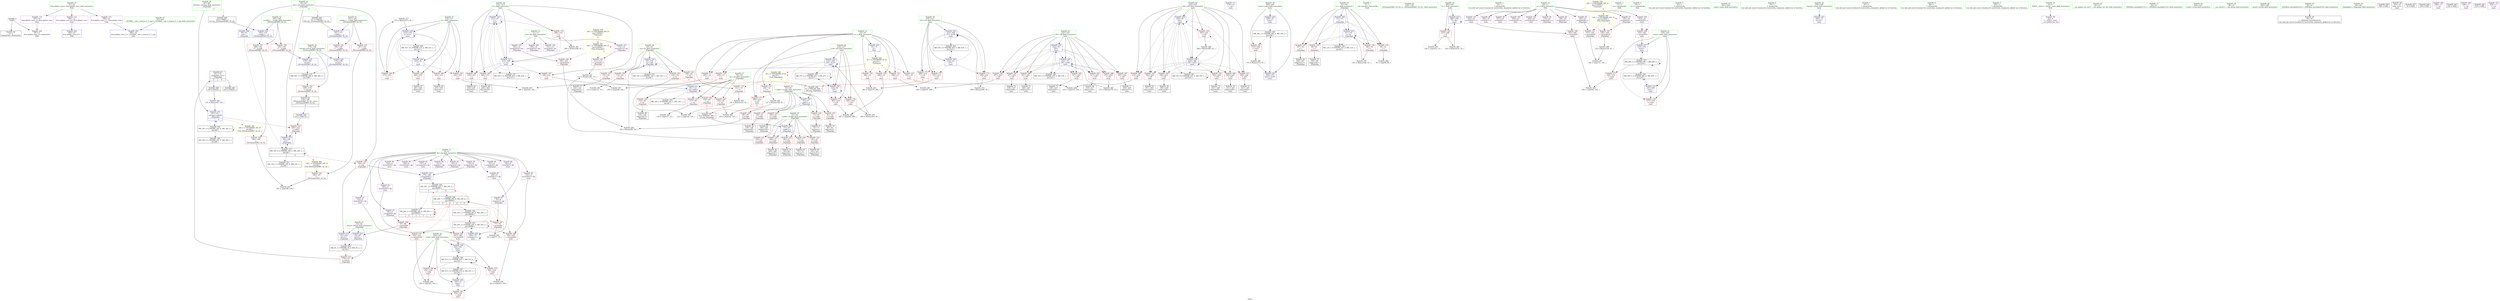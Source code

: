 digraph "SVFG" {
	label="SVFG";

	Node0x55bb066bc7a0 [shape=record,color=grey,label="{NodeID: 0\nNullPtr}"];
	Node0x55bb066bc7a0 -> Node0x55bb066e8af0[style=solid];
	Node0x55bb066bc7a0 -> Node0x55bb066ebbb0[style=solid];
	Node0x55bb067323c0 [shape=record,color=black,label="{NodeID: 443\n291 = PHI(50, )\n}"];
	Node0x55bb067153c0 [shape=record,color=yellow,style=double,label="{NodeID: 360\n10V_1 = ENCHI(MR_10V_0)\npts\{60 \}\nFun[_ZSt3maxIiERKT_S2_S2_]}"];
	Node0x55bb067153c0 -> Node0x55bb066ef540[style=dashed];
	Node0x55bb066f7840 [shape=record,color=grey,label="{NodeID: 277\n274 = Binary(273, 91, )\n}"];
	Node0x55bb066f7840 -> Node0x55bb066ecf30[style=solid];
	Node0x55bb066eb390 [shape=record,color=red,label="{NodeID: 194\n358\<--224\n\<--j34\nmain\n}"];
	Node0x55bb066eb390 -> Node0x55bb066ea350[style=solid];
	Node0x55bb066e8700 [shape=record,color=purple,label="{NodeID: 111\n379\<--19\n\<--.str.1\nmain\n}"];
	Node0x55bb066e6ad0 [shape=record,color=green,label="{NodeID: 28\n67\<--68\nref.tmp\<--ref.tmp_field_insensitive\n_Z5gaodpii\n|{|<s1>4}}"];
	Node0x55bb066e6ad0 -> Node0x55bb066ec230[style=solid];
	Node0x55bb066e6ad0:s1 -> Node0x55bb067326d0[style=solid,color=red];
	Node0x55bb066fa240 [shape=record,color=grey,label="{NodeID: 305\n244 = cmp(242, 243, )\n}"];
	Node0x55bb066eca50 [shape=record,color=blue,label="{NodeID: 222\n208\<--91\nicase\<--\nmain\n}"];
	Node0x55bb066eca50 -> Node0x55bb0670d6c0[style=dashed];
	Node0x55bb066ee500 [shape=record,color=red,label="{NodeID: 139\n114\<--63\n\<--nx\n_Z5gaodpii\n}"];
	Node0x55bb066ee500 -> Node0x55bb066f8ec0[style=solid];
	Node0x55bb066e9170 [shape=record,color=black,label="{NodeID: 56\n108\<--107\nidxprom11\<--\n_Z5gaodpii\n}"];
	Node0x55bb066efbc0 [shape=record,color=red,label="{NodeID: 167\n248\<--212\n\<--j\nmain\n}"];
	Node0x55bb066efbc0 -> Node0x55bb066fa540[style=solid];
	Node0x55bb066ea830 [shape=record,color=purple,label="{NodeID: 84\n167\<--8\narrayidx40\<--dp\n_Z5gaodpii\n}"];
	Node0x55bb066d7c40 [shape=record,color=green,label="{NodeID: 1\n7\<--1\n__dso_handle\<--dummyObj\nGlob }"];
	Node0x55bb06732500 [shape=record,color=black,label="{NodeID: 444\n177 = PHI(59, )\n0th arg _ZSt3maxIiERKT_S2_S2_ }"];
	Node0x55bb06732500 -> Node0x55bb066ec640[style=solid];
	Node0x55bb06715ee0 [shape=record,color=yellow,style=double,label="{NodeID: 361\n18V_1 = ENCHI(MR_18V_0)\npts\{68 \}\nFun[_ZSt3maxIiERKT_S2_S2_]}"];
	Node0x55bb06715ee0 -> Node0x55bb066ef610[style=dashed];
	Node0x55bb066f79c0 [shape=record,color=grey,label="{NodeID: 278\n294 = Binary(293, 91, )\n}"];
	Node0x55bb066f79c0 -> Node0x55bb066f5030[style=solid];
	Node0x55bb066eb460 [shape=record,color=red,label="{NodeID: 195\n365\<--224\n\<--j34\nmain\n}"];
	Node0x55bb066eb460 -> Node0x55bb066f88c0[style=solid];
	Node0x55bb066e87d0 [shape=record,color=purple,label="{NodeID: 112\n395\<--21\nllvm.global_ctors_0\<--llvm.global_ctors\nGlob }"];
	Node0x55bb066e87d0 -> Node0x55bb066eba10[style=solid];
	Node0x55bb066e6b60 [shape=record,color=green,label="{NodeID: 29\n154\<--155\n_ZSt3maxIiERKT_S2_S2_\<--_ZSt3maxIiERKT_S2_S2__field_insensitive\n}"];
	Node0x55bb066fa3c0 [shape=record,color=grey,label="{NodeID: 306\n325 = cmp(323, 324, )\n}"];
	Node0x55bb066ecb20 [shape=record,color=blue,label="{NodeID: 223\n206\<--234\nT\<--dec\nmain\n}"];
	Node0x55bb066ecb20 -> Node0x55bb066ef6e0[style=dashed];
	Node0x55bb066ecb20 -> Node0x55bb066ecb20[style=dashed];
	Node0x55bb066ee5d0 [shape=record,color=red,label="{NodeID: 140\n120\<--63\n\<--nx\n_Z5gaodpii\n}"];
	Node0x55bb066ee5d0 -> Node0x55bb066f9c40[style=solid];
	Node0x55bb066e9240 [shape=record,color=black,label="{NodeID: 57\n132\<--131\nidxprom25\<--\n_Z5gaodpii\n}"];
	Node0x55bb066efc90 [shape=record,color=red,label="{NodeID: 168\n255\<--212\n\<--j\nmain\n}"];
	Node0x55bb066efc90 -> Node0x55bb066e9990[style=solid];
	Node0x55bb066ea900 [shape=record,color=purple,label="{NodeID: 85\n170\<--8\narrayidx42\<--dp\n_Z5gaodpii\n}"];
	Node0x55bb066ea900 -> Node0x55bb066ec4a0[style=solid];
	Node0x55bb066c0f00 [shape=record,color=green,label="{NodeID: 2\n15\<--1\n\<--dummyObj\nCan only get source location for instruction, argument, global var or function.}"];
	Node0x55bb067326d0 [shape=record,color=black,label="{NodeID: 445\n178 = PHI(67, )\n1st arg _ZSt3maxIiERKT_S2_S2_ }"];
	Node0x55bb067326d0 -> Node0x55bb066ec710[style=solid];
	Node0x55bb066f7b40 [shape=record,color=grey,label="{NodeID: 279\n299 = Binary(298, 91, )\n}"];
	Node0x55bb066f7b40 -> Node0x55bb066f50c0[style=solid];
	Node0x55bb066eb530 [shape=record,color=red,label="{NodeID: 196\n323\<--322\n\<--arrayidx41\nmain\n}"];
	Node0x55bb066eb530 -> Node0x55bb066fa3c0[style=solid];
	Node0x55bb066e88a0 [shape=record,color=purple,label="{NodeID: 113\n396\<--21\nllvm.global_ctors_1\<--llvm.global_ctors\nGlob }"];
	Node0x55bb066e88a0 -> Node0x55bb066ebae0[style=solid];
	Node0x55bb066e6c30 [shape=record,color=green,label="{NodeID: 30\n179\<--180\nretval\<--retval_field_insensitive\n_ZSt3maxIiERKT_S2_S2_\n}"];
	Node0x55bb066e6c30 -> Node0x55bb066ef130[style=solid];
	Node0x55bb066e6c30 -> Node0x55bb066ec7e0[style=solid];
	Node0x55bb066e6c30 -> Node0x55bb066ec8b0[style=solid];
	Node0x55bb066f1580 [shape=record,color=yellow,style=double,label="{NodeID: 390\n22V_1 = ENCHI(MR_22V_0)\npts\{110000 \}\nFun[_Z5gaodpii]|{|<s2>3}}"];
	Node0x55bb066f1580 -> Node0x55bb066eeec0[style=dashed];
	Node0x55bb066f1580 -> Node0x55bb066eef90[style=dashed];
	Node0x55bb066f1580:s2 -> Node0x55bb066f1580[style=dashed,color=red];
	Node0x55bb066fa540 [shape=record,color=grey,label="{NodeID: 307\n250 = cmp(248, 249, )\n}"];
	Node0x55bb066ecbf0 [shape=record,color=blue,label="{NodeID: 224\n210\<--91\ni\<--\nmain\n}"];
	Node0x55bb066ecbf0 -> Node0x55bb066ef880[style=dashed];
	Node0x55bb066ecbf0 -> Node0x55bb066ef950[style=dashed];
	Node0x55bb066ecbf0 -> Node0x55bb066efa20[style=dashed];
	Node0x55bb066ecbf0 -> Node0x55bb066efaf0[style=dashed];
	Node0x55bb066ecbf0 -> Node0x55bb066ecf30[style=dashed];
	Node0x55bb066ecbf0 -> Node0x55bb0670dbc0[style=dashed];
	Node0x55bb066ee6a0 [shape=record,color=red,label="{NodeID: 141\n131\<--63\n\<--nx\n_Z5gaodpii\n}"];
	Node0x55bb066ee6a0 -> Node0x55bb066e9240[style=solid];
	Node0x55bb066e9310 [shape=record,color=black,label="{NodeID: 58\n135\<--134\nidxprom27\<--\n_Z5gaodpii\n}"];
	Node0x55bb0670d6c0 [shape=record,color=black,label="{NodeID: 335\nMR_39V_3 = PHI(MR_39V_4, MR_39V_2, )\npts\{209 \}\n}"];
	Node0x55bb0670d6c0 -> Node0x55bb066ef7b0[style=dashed];
	Node0x55bb0670d6c0 -> Node0x55bb066f5810[style=dashed];
	Node0x55bb066efd60 [shape=record,color=red,label="{NodeID: 169\n263\<--212\n\<--j\nmain\n}"];
	Node0x55bb066efd60 -> Node0x55bb066e9b30[style=solid];
	Node0x55bb066ea9d0 [shape=record,color=purple,label="{NodeID: 86\n262\<--8\narrayidx9\<--dp\nmain\n}"];
	Node0x55bb066c0200 [shape=record,color=green,label="{NodeID: 3\n17\<--1\n.str\<--dummyObj\nGlob }"];
	Node0x55bb06732810 [shape=record,color=black,label="{NodeID: 446\n51 = PHI(148, 289, )\n0th arg _Z5gaodpii }"];
	Node0x55bb06732810 -> Node0x55bb066ebc80[style=solid];
	Node0x55bb066f7cc0 [shape=record,color=grey,label="{NodeID: 280\n145 = Binary(144, 91, )\n}"];
	Node0x55bb066f7cc0 -> Node0x55bb066f9640[style=solid];
	Node0x55bb066eb600 [shape=record,color=red,label="{NodeID: 197\n333\<--332\n\<--arrayidx46\nmain\n}"];
	Node0x55bb066eb600 -> Node0x55bb066fa6c0[style=solid];
	Node0x55bb066e8970 [shape=record,color=purple,label="{NodeID: 114\n397\<--21\nllvm.global_ctors_2\<--llvm.global_ctors\nGlob }"];
	Node0x55bb066e8970 -> Node0x55bb066ebbb0[style=solid];
	Node0x55bb066e6d00 [shape=record,color=green,label="{NodeID: 31\n181\<--182\n__a.addr\<--__a.addr_field_insensitive\n_ZSt3maxIiERKT_S2_S2_\n}"];
	Node0x55bb066e6d00 -> Node0x55bb066ef200[style=solid];
	Node0x55bb066e6d00 -> Node0x55bb066ef2d0[style=solid];
	Node0x55bb066e6d00 -> Node0x55bb066ec640[style=solid];
	Node0x55bb066f1660 [shape=record,color=yellow,style=double,label="{NodeID: 391\n24V_1 = ENCHI(MR_24V_0)\npts\{130000 \}\nFun[_Z5gaodpii]|{|<s2>3}}"];
	Node0x55bb066f1660 -> Node0x55bb066eed20[style=dashed];
	Node0x55bb066f1660 -> Node0x55bb066eedf0[style=dashed];
	Node0x55bb066f1660:s2 -> Node0x55bb066f1660[style=dashed,color=red];
	Node0x55bb066fa6c0 [shape=record,color=grey,label="{NodeID: 308\n335 = cmp(333, 334, )\n}"];
	Node0x55bb066eccc0 [shape=record,color=blue,label="{NodeID: 225\n212\<--91\nj\<--\nmain\n}"];
	Node0x55bb066eccc0 -> Node0x55bb066efbc0[style=dashed];
	Node0x55bb066eccc0 -> Node0x55bb066efc90[style=dashed];
	Node0x55bb066eccc0 -> Node0x55bb066efd60[style=dashed];
	Node0x55bb066eccc0 -> Node0x55bb066efe30[style=dashed];
	Node0x55bb066eccc0 -> Node0x55bb066eccc0[style=dashed];
	Node0x55bb066eccc0 -> Node0x55bb066ece60[style=dashed];
	Node0x55bb066eccc0 -> Node0x55bb0670e0c0[style=dashed];
	Node0x55bb066ee770 [shape=record,color=red,label="{NodeID: 142\n148\<--63\n\<--nx\n_Z5gaodpii\n|{<s0>3}}"];
	Node0x55bb066ee770:s0 -> Node0x55bb06732810[style=solid,color=red];
	Node0x55bb066e93e0 [shape=record,color=black,label="{NodeID: 59\n139\<--138\nidxprom29\<--\n_Z5gaodpii\n}"];
	Node0x55bb0670dbc0 [shape=record,color=black,label="{NodeID: 336\nMR_41V_2 = PHI(MR_41V_4, MR_41V_1, )\npts\{211 \}\n}"];
	Node0x55bb0670dbc0 -> Node0x55bb066ecbf0[style=dashed];
	Node0x55bb066efe30 [shape=record,color=red,label="{NodeID: 170\n268\<--212\n\<--j\nmain\n}"];
	Node0x55bb066efe30 -> Node0x55bb066f8d40[style=solid];
	Node0x55bb066eaaa0 [shape=record,color=purple,label="{NodeID: 87\n265\<--8\narrayidx11\<--dp\nmain\n}"];
	Node0x55bb066eaaa0 -> Node0x55bb066ecd90[style=solid];
	Node0x55bb066c03e0 [shape=record,color=green,label="{NodeID: 4\n19\<--1\n.str.1\<--dummyObj\nGlob }"];
	Node0x55bb06732a20 [shape=record,color=black,label="{NodeID: 447\n52 = PHI(149, 290, )\n1st arg _Z5gaodpii }"];
	Node0x55bb06732a20 -> Node0x55bb066ebd50[style=solid];
	Node0x55bb066f7e40 [shape=record,color=grey,label="{NodeID: 281\n112 = Binary(106, 111, )\n}"];
	Node0x55bb066f7e40 -> Node0x55bb066ec160[style=solid];
	Node0x55bb066eb6d0 [shape=record,color=red,label="{NodeID: 198\n343\<--342\n\<--arrayidx51\nmain\n}"];
	Node0x55bb066eb6d0 -> Node0x55bb066fa840[style=solid];
	Node0x55bb066e8a40 [shape=record,color=red,label="{NodeID: 115\n121\<--14\n\<--n\n_Z5gaodpii\n}"];
	Node0x55bb066e8a40 -> Node0x55bb066f8440[style=solid];
	Node0x55bb066e6dd0 [shape=record,color=green,label="{NodeID: 32\n183\<--184\n__b.addr\<--__b.addr_field_insensitive\n_ZSt3maxIiERKT_S2_S2_\n}"];
	Node0x55bb066e6dd0 -> Node0x55bb066ef3a0[style=solid];
	Node0x55bb066e6dd0 -> Node0x55bb066ef470[style=solid];
	Node0x55bb066e6dd0 -> Node0x55bb066ec710[style=solid];
	Node0x55bb066fa840 [shape=record,color=grey,label="{NodeID: 309\n345 = cmp(343, 344, )\n}"];
	Node0x55bb066ecd90 [shape=record,color=blue,label="{NodeID: 226\n265\<--79\narrayidx11\<--\nmain\n}"];
	Node0x55bb066ecd90 -> Node0x55bb066ecd90[style=dashed];
	Node0x55bb066ecd90 -> Node0x55bb0670a4c0[style=dashed];
	Node0x55bb066ee840 [shape=record,color=red,label="{NodeID: 143\n117\<--65\n\<--ny\n_Z5gaodpii\n}"];
	Node0x55bb066ee840 -> Node0x55bb066f9040[style=solid];
	Node0x55bb066e94b0 [shape=record,color=black,label="{NodeID: 60\n142\<--141\nidxprom31\<--\n_Z5gaodpii\n}"];
	Node0x55bb0670e0c0 [shape=record,color=black,label="{NodeID: 337\nMR_43V_2 = PHI(MR_43V_3, MR_43V_1, )\npts\{213 \}\n}"];
	Node0x55bb0670e0c0 -> Node0x55bb066eccc0[style=dashed];
	Node0x55bb0670e0c0 -> Node0x55bb0670e0c0[style=dashed];
	Node0x55bb066eff00 [shape=record,color=red,label="{NodeID: 171\n279\<--214\n\<--i15\nmain\n}"];
	Node0x55bb066eff00 -> Node0x55bb066f91c0[style=solid];
	Node0x55bb066eab70 [shape=record,color=purple,label="{NodeID: 88\n319\<--8\narrayidx39\<--dp\nmain\n}"];
	Node0x55bb066d75f0 [shape=record,color=green,label="{NodeID: 5\n22\<--1\n\<--dummyObj\nCan only get source location for instruction, argument, global var or function.}"];
	Node0x55bb06716260 [shape=record,color=yellow,style=double,label="{NodeID: 365\n2V_1 = ENCHI(MR_2V_0)\npts\{16 \}\nFun[main]|{|<s6>8}}"];
	Node0x55bb06716260 -> Node0x55bb066ed320[style=dashed];
	Node0x55bb06716260 -> Node0x55bb066ed3f0[style=dashed];
	Node0x55bb06716260 -> Node0x55bb066ed4c0[style=dashed];
	Node0x55bb06716260 -> Node0x55bb066ed590[style=dashed];
	Node0x55bb06716260 -> Node0x55bb066ed660[style=dashed];
	Node0x55bb06716260 -> Node0x55bb066ed730[style=dashed];
	Node0x55bb06716260:s6 -> Node0x55bb067177b0[style=dashed,color=red];
	Node0x55bb066f7fc0 [shape=record,color=grey,label="{NodeID: 282\n151 = Binary(91, 150, )\n}"];
	Node0x55bb066f7fc0 -> Node0x55bb066ec230[style=solid];
	Node0x55bb066eb7a0 [shape=record,color=red,label="{NodeID: 199\n353\<--352\n\<--arrayidx56\nmain\n}"];
	Node0x55bb066eb7a0 -> Node0x55bb066f54d0[style=solid];
	Node0x55bb066ed250 [shape=record,color=red,label="{NodeID: 116\n126\<--14\n\<--n\n_Z5gaodpii\n}"];
	Node0x55bb066ed250 -> Node0x55bb066f85c0[style=solid];
	Node0x55bb066e6ea0 [shape=record,color=green,label="{NodeID: 33\n201\<--202\nmain\<--main_field_insensitive\n}"];
	Node0x55bb066ece60 [shape=record,color=blue,label="{NodeID: 227\n212\<--269\nj\<--inc\nmain\n}"];
	Node0x55bb066ece60 -> Node0x55bb066efbc0[style=dashed];
	Node0x55bb066ece60 -> Node0x55bb066efc90[style=dashed];
	Node0x55bb066ece60 -> Node0x55bb066efd60[style=dashed];
	Node0x55bb066ece60 -> Node0x55bb066efe30[style=dashed];
	Node0x55bb066ece60 -> Node0x55bb066eccc0[style=dashed];
	Node0x55bb066ece60 -> Node0x55bb066ece60[style=dashed];
	Node0x55bb066ece60 -> Node0x55bb0670e0c0[style=dashed];
	Node0x55bb066ee910 [shape=record,color=red,label="{NodeID: 144\n125\<--65\n\<--ny\n_Z5gaodpii\n}"];
	Node0x55bb066ee910 -> Node0x55bb066fa0c0[style=solid];
	Node0x55bb066e9580 [shape=record,color=black,label="{NodeID: 61\n166\<--165\nidxprom39\<--\n_Z5gaodpii\n}"];
	Node0x55bb0670e5c0 [shape=record,color=black,label="{NodeID: 338\nMR_45V_2 = PHI(MR_45V_4, MR_45V_1, )\npts\{215 \}\n}"];
	Node0x55bb0670e5c0 -> Node0x55bb066ed000[style=dashed];
	Node0x55bb066effd0 [shape=record,color=red,label="{NodeID: 172\n289\<--214\n\<--i15\nmain\n|{<s0>8}}"];
	Node0x55bb066effd0:s0 -> Node0x55bb06732810[style=solid,color=red];
	Node0x55bb066eac40 [shape=record,color=purple,label="{NodeID: 89\n322\<--8\narrayidx41\<--dp\nmain\n}"];
	Node0x55bb066eac40 -> Node0x55bb066eb530[style=solid];
	Node0x55bb066d7770 [shape=record,color=green,label="{NodeID: 6\n79\<--1\n\<--dummyObj\nCan only get source location for instruction, argument, global var or function.}"];
	Node0x55bb066f8140 [shape=record,color=grey,label="{NodeID: 283\n234 = Binary(233, 79, )\n}"];
	Node0x55bb066f8140 -> Node0x55bb066ecb20[style=solid];
	Node0x55bb066eb870 [shape=record,color=red,label="{NodeID: 200\n361\<--360\n\<--arrayidx60\nmain\n}"];
	Node0x55bb066eb870 -> Node0x55bb066f55a0[style=solid];
	Node0x55bb066ed320 [shape=record,color=red,label="{NodeID: 117\n243\<--14\n\<--n\nmain\n}"];
	Node0x55bb066ed320 -> Node0x55bb066fa240[style=solid];
	Node0x55bb066e6f70 [shape=record,color=green,label="{NodeID: 34\n204\<--205\nretval\<--retval_field_insensitive\nmain\n}"];
	Node0x55bb066e6f70 -> Node0x55bb066ec980[style=solid];
	Node0x55bb066ecf30 [shape=record,color=blue,label="{NodeID: 228\n210\<--274\ni\<--inc13\nmain\n}"];
	Node0x55bb066ecf30 -> Node0x55bb066ef880[style=dashed];
	Node0x55bb066ecf30 -> Node0x55bb066ef950[style=dashed];
	Node0x55bb066ecf30 -> Node0x55bb066efa20[style=dashed];
	Node0x55bb066ecf30 -> Node0x55bb066efaf0[style=dashed];
	Node0x55bb066ecf30 -> Node0x55bb066ecf30[style=dashed];
	Node0x55bb066ecf30 -> Node0x55bb0670dbc0[style=dashed];
	Node0x55bb066ee9e0 [shape=record,color=red,label="{NodeID: 145\n134\<--65\n\<--ny\n_Z5gaodpii\n}"];
	Node0x55bb066ee9e0 -> Node0x55bb066e9310[style=solid];
	Node0x55bb066e9650 [shape=record,color=black,label="{NodeID: 62\n169\<--168\nidxprom41\<--\n_Z5gaodpii\n}"];
	Node0x55bb0670eac0 [shape=record,color=black,label="{NodeID: 339\nMR_47V_2 = PHI(MR_47V_3, MR_47V_1, )\npts\{217 \}\n}"];
	Node0x55bb0670eac0 -> Node0x55bb066ed0d0[style=dashed];
	Node0x55bb0670eac0 -> Node0x55bb0670eac0[style=dashed];
	Node0x55bb066f00a0 [shape=record,color=red,label="{NodeID: 173\n298\<--214\n\<--i15\nmain\n}"];
	Node0x55bb066f00a0 -> Node0x55bb066f7b40[style=solid];
	Node0x55bb066ead10 [shape=record,color=purple,label="{NodeID: 90\n329\<--8\narrayidx44\<--dp\nmain\n}"];
	Node0x55bb066d89b0 [shape=record,color=green,label="{NodeID: 7\n91\<--1\n\<--dummyObj\nCan only get source location for instruction, argument, global var or function.}"];
	Node0x55bb066f82c0 [shape=record,color=grey,label="{NodeID: 284\n104 = Binary(98, 103, )\n}"];
	Node0x55bb066f82c0 -> Node0x55bb066ec090[style=solid];
	Node0x55bb066eb940 [shape=record,color=blue,label="{NodeID: 201\n14\<--15\nn\<--\nGlob }"];
	Node0x55bb066eb940 -> Node0x55bb06716260[style=dashed];
	Node0x55bb066ed3f0 [shape=record,color=red,label="{NodeID: 118\n249\<--14\n\<--n\nmain\n}"];
	Node0x55bb066ed3f0 -> Node0x55bb066fa540[style=solid];
	Node0x55bb066e7040 [shape=record,color=green,label="{NodeID: 35\n206\<--207\nT\<--T_field_insensitive\nmain\n}"];
	Node0x55bb066e7040 -> Node0x55bb066ef6e0[style=solid];
	Node0x55bb066e7040 -> Node0x55bb066ecb20[style=solid];
	Node0x55bb06705fc0 [shape=record,color=black,label="{NodeID: 312\nMR_10V_4 = PHI(MR_10V_5, MR_10V_3, )\npts\{60 \}\n|{|<s5>4}}"];
	Node0x55bb06705fc0 -> Node0x55bb066ee0f0[style=dashed];
	Node0x55bb06705fc0 -> Node0x55bb066ef060[style=dashed];
	Node0x55bb06705fc0 -> Node0x55bb066ec300[style=dashed];
	Node0x55bb06705fc0 -> Node0x55bb06705fc0[style=dashed];
	Node0x55bb06705fc0 -> Node0x55bb067126c0[style=dashed];
	Node0x55bb06705fc0:s5 -> Node0x55bb067153c0[style=dashed,color=red];
	Node0x55bb066ed000 [shape=record,color=blue,label="{NodeID: 229\n214\<--91\ni15\<--\nmain\n}"];
	Node0x55bb066ed000 -> Node0x55bb066eff00[style=dashed];
	Node0x55bb066ed000 -> Node0x55bb066effd0[style=dashed];
	Node0x55bb066ed000 -> Node0x55bb066f00a0[style=dashed];
	Node0x55bb066ed000 -> Node0x55bb066f50c0[style=dashed];
	Node0x55bb066ed000 -> Node0x55bb0670e5c0[style=dashed];
	Node0x55bb066eeab0 [shape=record,color=red,label="{NodeID: 146\n149\<--65\n\<--ny\n_Z5gaodpii\n|{<s0>3}}"];
	Node0x55bb066eeab0:s0 -> Node0x55bb06732a20[style=solid,color=red];
	Node0x55bb066e9720 [shape=record,color=black,label="{NodeID: 63\n50\<--174\n_Z5gaodpii_ret\<--\n_Z5gaodpii\n|{<s0>3|<s1>8}}"];
	Node0x55bb066e9720:s0 -> Node0x55bb06731e60[style=solid,color=blue];
	Node0x55bb066e9720:s1 -> Node0x55bb067323c0[style=solid,color=blue];
	Node0x55bb0670efc0 [shape=record,color=black,label="{NodeID: 340\nMR_49V_2 = PHI(MR_49V_4, MR_49V_1, )\npts\{219 \}\n}"];
	Node0x55bb0670efc0 -> Node0x55bb066f5190[style=dashed];
	Node0x55bb066f0170 [shape=record,color=red,label="{NodeID: 174\n285\<--216\n\<--j19\nmain\n}"];
	Node0x55bb066f0170 -> Node0x55bb066f9340[style=solid];
	Node0x55bb066eade0 [shape=record,color=purple,label="{NodeID: 91\n332\<--8\narrayidx46\<--dp\nmain\n}"];
	Node0x55bb066eade0 -> Node0x55bb066eb600[style=solid];
	Node0x55bb066d8e30 [shape=record,color=green,label="{NodeID: 8\n96\<--1\n\<--dummyObj\nCan only get source location for instruction, argument, global var or function.}"];
	Node0x55bb066f8440 [shape=record,color=grey,label="{NodeID: 285\n122 = Binary(121, 91, )\n}"];
	Node0x55bb066f8440 -> Node0x55bb066f9c40[style=solid];
	Node0x55bb066eba10 [shape=record,color=blue,label="{NodeID: 202\n395\<--22\nllvm.global_ctors_0\<--\nGlob }"];
	Node0x55bb066ed4c0 [shape=record,color=red,label="{NodeID: 119\n280\<--14\n\<--n\nmain\n}"];
	Node0x55bb066ed4c0 -> Node0x55bb066f91c0[style=solid];
	Node0x55bb066e7110 [shape=record,color=green,label="{NodeID: 36\n208\<--209\nicase\<--icase_field_insensitive\nmain\n}"];
	Node0x55bb066e7110 -> Node0x55bb066ef7b0[style=solid];
	Node0x55bb066e7110 -> Node0x55bb066eca50[style=solid];
	Node0x55bb066e7110 -> Node0x55bb066f5810[style=solid];
	Node0x55bb066ed0d0 [shape=record,color=blue,label="{NodeID: 230\n216\<--91\nj19\<--\nmain\n}"];
	Node0x55bb066ed0d0 -> Node0x55bb066f0170[style=dashed];
	Node0x55bb066ed0d0 -> Node0x55bb066f0240[style=dashed];
	Node0x55bb066ed0d0 -> Node0x55bb066f0310[style=dashed];
	Node0x55bb066ed0d0 -> Node0x55bb066ed0d0[style=dashed];
	Node0x55bb066ed0d0 -> Node0x55bb066f5030[style=dashed];
	Node0x55bb066ed0d0 -> Node0x55bb0670eac0[style=dashed];
	Node0x55bb066eeb80 [shape=record,color=red,label="{NodeID: 147\n77\<--76\n\<--arrayidx2\n_Z5gaodpii\n}"];
	Node0x55bb066eeb80 -> Node0x55bb066f9ac0[style=solid];
	Node0x55bb066e97f0 [shape=record,color=black,label="{NodeID: 64\n176\<--199\n_ZSt3maxIiERKT_S2_S2__ret\<--\n_ZSt3maxIiERKT_S2_S2_\n|{<s0>4}}"];
	Node0x55bb066e97f0:s0 -> Node0x55bb06732050[style=solid,color=blue];
	Node0x55bb0670f4c0 [shape=record,color=black,label="{NodeID: 341\nMR_51V_2 = PHI(MR_51V_4, MR_51V_1, )\npts\{221 \}\n}"];
	Node0x55bb0670f4c0 -> Node0x55bb066f5260[style=dashed];
	Node0x55bb066f0240 [shape=record,color=red,label="{NodeID: 175\n290\<--216\n\<--j19\nmain\n|{<s0>8}}"];
	Node0x55bb066f0240:s0 -> Node0x55bb06732a20[style=solid,color=red];
	Node0x55bb066eaeb0 [shape=record,color=purple,label="{NodeID: 92\n357\<--8\narrayidx58\<--dp\nmain\n}"];
	Node0x55bb066d87f0 [shape=record,color=green,label="{NodeID: 9\n303\<--1\n\<--dummyObj\nCan only get source location for instruction, argument, global var or function.}"];
	Node0x55bb066f85c0 [shape=record,color=grey,label="{NodeID: 286\n127 = Binary(126, 91, )\n}"];
	Node0x55bb066f85c0 -> Node0x55bb066fa0c0[style=solid];
	Node0x55bb066ebae0 [shape=record,color=blue,label="{NodeID: 203\n396\<--23\nllvm.global_ctors_1\<--_GLOBAL__sub_I_zymyoo_0_1.cpp\nGlob }"];
	Node0x55bb066ed590 [shape=record,color=red,label="{NodeID: 120\n286\<--14\n\<--n\nmain\n}"];
	Node0x55bb066ed590 -> Node0x55bb066f9340[style=solid];
	Node0x55bb066e71e0 [shape=record,color=green,label="{NodeID: 37\n210\<--211\ni\<--i_field_insensitive\nmain\n}"];
	Node0x55bb066e71e0 -> Node0x55bb066ef880[style=solid];
	Node0x55bb066e71e0 -> Node0x55bb066ef950[style=solid];
	Node0x55bb066e71e0 -> Node0x55bb066efa20[style=solid];
	Node0x55bb066e71e0 -> Node0x55bb066efaf0[style=solid];
	Node0x55bb066e71e0 -> Node0x55bb066ecbf0[style=solid];
	Node0x55bb066e71e0 -> Node0x55bb066ecf30[style=solid];
	Node0x55bb066f5030 [shape=record,color=blue,label="{NodeID: 231\n216\<--294\nj19\<--inc25\nmain\n}"];
	Node0x55bb066f5030 -> Node0x55bb066f0170[style=dashed];
	Node0x55bb066f5030 -> Node0x55bb066f0240[style=dashed];
	Node0x55bb066f5030 -> Node0x55bb066f0310[style=dashed];
	Node0x55bb066f5030 -> Node0x55bb066ed0d0[style=dashed];
	Node0x55bb066f5030 -> Node0x55bb066f5030[style=dashed];
	Node0x55bb066f5030 -> Node0x55bb0670eac0[style=dashed];
	Node0x55bb066eec50 [shape=record,color=red,label="{NodeID: 148\n87\<--86\n\<--arrayidx6\n_Z5gaodpii\n}"];
	Node0x55bb066eec50 -> Node0x55bb066ebe20[style=solid];
	Node0x55bb066e98c0 [shape=record,color=black,label="{NodeID: 65\n253\<--252\nidxprom\<--\nmain\n}"];
	Node0x55bb0670f9c0 [shape=record,color=black,label="{NodeID: 342\nMR_53V_2 = PHI(MR_53V_4, MR_53V_1, )\npts\{223 \}\n}"];
	Node0x55bb0670f9c0 -> Node0x55bb066f5330[style=dashed];
	Node0x55bb066f0310 [shape=record,color=red,label="{NodeID: 176\n293\<--216\n\<--j19\nmain\n}"];
	Node0x55bb066f0310 -> Node0x55bb066f79c0[style=solid];
	Node0x55bb066eaf80 [shape=record,color=purple,label="{NodeID: 93\n360\<--8\narrayidx60\<--dp\nmain\n}"];
	Node0x55bb066eaf80 -> Node0x55bb066eb870[style=solid];
	Node0x55bb066d81a0 [shape=record,color=green,label="{NodeID: 10\n4\<--6\n_ZStL8__ioinit\<--_ZStL8__ioinit_field_insensitive\nGlob }"];
	Node0x55bb066d81a0 -> Node0x55bb066ea420[style=solid];
	Node0x55bb066f8740 [shape=record,color=grey,label="{NodeID: 287\n161 = Binary(160, 91, )\n}"];
	Node0x55bb066f8740 -> Node0x55bb066ec3d0[style=solid];
	Node0x55bb066ebbb0 [shape=record,color=blue, style = dotted,label="{NodeID: 204\n397\<--3\nllvm.global_ctors_2\<--dummyVal\nGlob }"];
	Node0x55bb066ed660 [shape=record,color=red,label="{NodeID: 121\n308\<--14\n\<--n\nmain\n}"];
	Node0x55bb066ed660 -> Node0x55bb066f9940[style=solid];
	Node0x55bb066e72b0 [shape=record,color=green,label="{NodeID: 38\n212\<--213\nj\<--j_field_insensitive\nmain\n}"];
	Node0x55bb066e72b0 -> Node0x55bb066efbc0[style=solid];
	Node0x55bb066e72b0 -> Node0x55bb066efc90[style=solid];
	Node0x55bb066e72b0 -> Node0x55bb066efd60[style=solid];
	Node0x55bb066e72b0 -> Node0x55bb066efe30[style=solid];
	Node0x55bb066e72b0 -> Node0x55bb066eccc0[style=solid];
	Node0x55bb066e72b0 -> Node0x55bb066ece60[style=solid];
	Node0x55bb066f50c0 [shape=record,color=blue,label="{NodeID: 232\n214\<--299\ni15\<--inc28\nmain\n}"];
	Node0x55bb066f50c0 -> Node0x55bb066eff00[style=dashed];
	Node0x55bb066f50c0 -> Node0x55bb066effd0[style=dashed];
	Node0x55bb066f50c0 -> Node0x55bb066f00a0[style=dashed];
	Node0x55bb066f50c0 -> Node0x55bb066f50c0[style=dashed];
	Node0x55bb066f50c0 -> Node0x55bb0670e5c0[style=dashed];
	Node0x55bb066eed20 [shape=record,color=red,label="{NodeID: 149\n103\<--102\n\<--arrayidx10\n_Z5gaodpii\n}"];
	Node0x55bb066eed20 -> Node0x55bb066f82c0[style=solid];
	Node0x55bb066e9990 [shape=record,color=black,label="{NodeID: 66\n256\<--255\nidxprom5\<--\nmain\n}"];
	Node0x55bb0670fec0 [shape=record,color=black,label="{NodeID: 343\nMR_55V_2 = PHI(MR_55V_3, MR_55V_1, )\npts\{225 \}\n}"];
	Node0x55bb0670fec0 -> Node0x55bb066f5400[style=dashed];
	Node0x55bb0670fec0 -> Node0x55bb0670fec0[style=dashed];
	Node0x55bb066f03e0 [shape=record,color=red,label="{NodeID: 177\n344\<--218\n\<--room\nmain\n}"];
	Node0x55bb066f03e0 -> Node0x55bb066fa840[style=solid];
	Node0x55bb066eb050 [shape=record,color=purple,label="{NodeID: 94\n133\<--10\narrayidx26\<--a\n_Z5gaodpii\n}"];
	Node0x55bb066d8270 [shape=record,color=green,label="{NodeID: 11\n8\<--9\ndp\<--dp_field_insensitive\nGlob }"];
	Node0x55bb066d8270 -> Node0x55bb066ea4f0[style=solid];
	Node0x55bb066d8270 -> Node0x55bb066ea5c0[style=solid];
	Node0x55bb066d8270 -> Node0x55bb066ea690[style=solid];
	Node0x55bb066d8270 -> Node0x55bb066ea760[style=solid];
	Node0x55bb066d8270 -> Node0x55bb066ea830[style=solid];
	Node0x55bb066d8270 -> Node0x55bb066ea900[style=solid];
	Node0x55bb066d8270 -> Node0x55bb066ea9d0[style=solid];
	Node0x55bb066d8270 -> Node0x55bb066eaaa0[style=solid];
	Node0x55bb066d8270 -> Node0x55bb066eab70[style=solid];
	Node0x55bb066d8270 -> Node0x55bb066eac40[style=solid];
	Node0x55bb066d8270 -> Node0x55bb066ead10[style=solid];
	Node0x55bb066d8270 -> Node0x55bb066eade0[style=solid];
	Node0x55bb066d8270 -> Node0x55bb066eaeb0[style=solid];
	Node0x55bb066d8270 -> Node0x55bb066eaf80[style=solid];
	Node0x55bb066f88c0 [shape=record,color=grey,label="{NodeID: 288\n366 = Binary(365, 91, )\n}"];
	Node0x55bb066f88c0 -> Node0x55bb066f5670[style=solid];
	Node0x55bb066ebc80 [shape=record,color=blue,label="{NodeID: 205\n55\<--51\nx.addr\<--x\n_Z5gaodpii\n}"];
	Node0x55bb066ebc80 -> Node0x55bb066ed8d0[style=dashed];
	Node0x55bb066ebc80 -> Node0x55bb066ed9a0[style=dashed];
	Node0x55bb066ebc80 -> Node0x55bb066eda70[style=dashed];
	Node0x55bb066ebc80 -> Node0x55bb066edb40[style=dashed];
	Node0x55bb066ebc80 -> Node0x55bb066edc10[style=dashed];
	Node0x55bb066ed730 [shape=record,color=red,label="{NodeID: 122\n314\<--14\n\<--n\nmain\n}"];
	Node0x55bb066ed730 -> Node0x55bb066f94c0[style=solid];
	Node0x55bb066e7380 [shape=record,color=green,label="{NodeID: 39\n214\<--215\ni15\<--i15_field_insensitive\nmain\n}"];
	Node0x55bb066e7380 -> Node0x55bb066eff00[style=solid];
	Node0x55bb066e7380 -> Node0x55bb066effd0[style=solid];
	Node0x55bb066e7380 -> Node0x55bb066f00a0[style=solid];
	Node0x55bb066e7380 -> Node0x55bb066ed000[style=solid];
	Node0x55bb066e7380 -> Node0x55bb066f50c0[style=solid];
	Node0x55bb066f5190 [shape=record,color=blue,label="{NodeID: 233\n218\<--303\nroom\<--\nmain\n}"];
	Node0x55bb066f5190 -> Node0x55bb066f04b0[style=dashed];
	Node0x55bb066f5190 -> Node0x55bb0670efc0[style=dashed];
	Node0x55bb066f5190 -> Node0x55bb067112c0[style=dashed];
	Node0x55bb066eedf0 [shape=record,color=red,label="{NodeID: 150\n111\<--110\n\<--arrayidx13\n_Z5gaodpii\n}"];
	Node0x55bb066eedf0 -> Node0x55bb066f7e40[style=solid];
	Node0x55bb066e9a60 [shape=record,color=black,label="{NodeID: 67\n261\<--260\nidxprom8\<--\nmain\n}"];
	Node0x55bb067103c0 [shape=record,color=black,label="{NodeID: 344\nMR_20V_2 = PHI(MR_20V_6, MR_20V_1, )\npts\{90000 \}\n}"];
	Node0x55bb067103c0 -> Node0x55bb0670a4c0[style=dashed];
	Node0x55bb066f04b0 [shape=record,color=red,label="{NodeID: 178\n377\<--218\n\<--room\nmain\n}"];
	Node0x55bb066eb120 [shape=record,color=purple,label="{NodeID: 95\n136\<--10\narrayidx28\<--a\n_Z5gaodpii\n}"];
	Node0x55bb066eb120 -> Node0x55bb066eeec0[style=solid];
	Node0x55bb066d8340 [shape=record,color=green,label="{NodeID: 12\n10\<--11\na\<--a_field_insensitive\nGlob }"];
	Node0x55bb066d8340 -> Node0x55bb066eb050[style=solid];
	Node0x55bb066d8340 -> Node0x55bb066eb120[style=solid];
	Node0x55bb066d8340 -> Node0x55bb066e7ad0[style=solid];
	Node0x55bb066d8340 -> Node0x55bb066e7ba0[style=solid];
	Node0x55bb066d8340 -> Node0x55bb066e7c70[style=solid];
	Node0x55bb066d8340 -> Node0x55bb066e7d40[style=solid];
	Node0x55bb066d8340 -> Node0x55bb066e7e10[style=solid];
	Node0x55bb066d8340 -> Node0x55bb066e7ee0[style=solid];
	Node0x55bb066d8340 -> Node0x55bb066e7fb0[style=solid];
	Node0x55bb066d8340 -> Node0x55bb066e8080[style=solid];
	Node0x55bb066f8a40 [shape=record,color=grey,label="{NodeID: 289\n375 = Binary(374, 91, )\n}"];
	Node0x55bb066f8a40 -> Node0x55bb066f5810[style=solid];
	Node0x55bb066ebd50 [shape=record,color=blue,label="{NodeID: 206\n57\<--52\ny.addr\<--y\n_Z5gaodpii\n}"];
	Node0x55bb066ebd50 -> Node0x55bb066edce0[style=dashed];
	Node0x55bb066ebd50 -> Node0x55bb066eddb0[style=dashed];
	Node0x55bb066ebd50 -> Node0x55bb066ede80[style=dashed];
	Node0x55bb066ebd50 -> Node0x55bb066edf50[style=dashed];
	Node0x55bb066ebd50 -> Node0x55bb066ee020[style=dashed];
	Node0x55bb066ed800 [shape=record,color=red,label="{NodeID: 123\n174\<--53\n\<--retval\n_Z5gaodpii\n}"];
	Node0x55bb066ed800 -> Node0x55bb066e9720[style=solid];
	Node0x55bb066e7450 [shape=record,color=green,label="{NodeID: 40\n216\<--217\nj19\<--j19_field_insensitive\nmain\n}"];
	Node0x55bb066e7450 -> Node0x55bb066f0170[style=solid];
	Node0x55bb066e7450 -> Node0x55bb066f0240[style=solid];
	Node0x55bb066e7450 -> Node0x55bb066f0310[style=solid];
	Node0x55bb066e7450 -> Node0x55bb066ed0d0[style=solid];
	Node0x55bb066e7450 -> Node0x55bb066f5030[style=solid];
	Node0x55bb067078c0 [shape=record,color=black,label="{NodeID: 317\nMR_20V_3 = PHI(MR_20V_4, MR_20V_1, )\npts\{90000 \}\n|{|<s2>3|<s3>3|<s4>3|<s5>3}}"];
	Node0x55bb067078c0 -> Node0x55bb066ec4a0[style=dashed];
	Node0x55bb067078c0 -> Node0x55bb067078c0[style=dashed];
	Node0x55bb067078c0:s2 -> Node0x55bb066eeb80[style=dashed,color=red];
	Node0x55bb067078c0:s3 -> Node0x55bb066eec50[style=dashed,color=red];
	Node0x55bb067078c0:s4 -> Node0x55bb067078c0[style=dashed,color=red];
	Node0x55bb067078c0:s5 -> Node0x55bb06713fc0[style=dashed,color=red];
	Node0x55bb066f5260 [shape=record,color=blue,label="{NodeID: 234\n220\<--15\nstep\<--\nmain\n}"];
	Node0x55bb066f5260 -> Node0x55bb066f0720[style=dashed];
	Node0x55bb066f5260 -> Node0x55bb0670f4c0[style=dashed];
	Node0x55bb066f5260 -> Node0x55bb067117c0[style=dashed];
	Node0x55bb066eeec0 [shape=record,color=red,label="{NodeID: 151\n137\<--136\n\<--arrayidx28\n_Z5gaodpii\n}"];
	Node0x55bb066eeec0 -> Node0x55bb066f9640[style=solid];
	Node0x55bb066e9b30 [shape=record,color=black,label="{NodeID: 68\n264\<--263\nidxprom10\<--\nmain\n}"];
	Node0x55bb066f0580 [shape=record,color=red,label="{NodeID: 179\n324\<--220\n\<--step\nmain\n}"];
	Node0x55bb066f0580 -> Node0x55bb066fa3c0[style=solid];
	Node0x55bb066e7ad0 [shape=record,color=purple,label="{NodeID: 96\n140\<--10\narrayidx30\<--a\n_Z5gaodpii\n}"];
	Node0x55bb066d8410 [shape=record,color=green,label="{NodeID: 13\n12\<--13\ndir\<--dir_field_insensitive\nGlob }"];
	Node0x55bb066d8410 -> Node0x55bb066e8150[style=solid];
	Node0x55bb066d8410 -> Node0x55bb066e8220[style=solid];
	Node0x55bb066d8410 -> Node0x55bb066e82f0[style=solid];
	Node0x55bb066d8410 -> Node0x55bb066e83c0[style=solid];
	Node0x55bb066f8bc0 [shape=record,color=grey,label="{NodeID: 290\n371 = Binary(370, 91, )\n}"];
	Node0x55bb066f8bc0 -> Node0x55bb066f5740[style=solid];
	Node0x55bb066ebe20 [shape=record,color=blue,label="{NodeID: 207\n53\<--87\nretval\<--\n_Z5gaodpii\n}"];
	Node0x55bb066ebe20 -> Node0x55bb067121c0[style=dashed];
	Node0x55bb066ed8d0 [shape=record,color=red,label="{NodeID: 124\n71\<--55\n\<--x.addr\n_Z5gaodpii\n}"];
	Node0x55bb066ed8d0 -> Node0x55bb066e8d60[style=solid];
	Node0x55bb066e7520 [shape=record,color=green,label="{NodeID: 41\n218\<--219\nroom\<--room_field_insensitive\nmain\n}"];
	Node0x55bb066e7520 -> Node0x55bb066f03e0[style=solid];
	Node0x55bb066e7520 -> Node0x55bb066f04b0[style=solid];
	Node0x55bb066e7520 -> Node0x55bb066f5190[style=solid];
	Node0x55bb066e7520 -> Node0x55bb066f54d0[style=solid];
	Node0x55bb06707dc0 [shape=record,color=black,label="{NodeID: 318\nMR_28V_3 = PHI(MR_28V_4, MR_28V_2, )\npts\{180 \}\n}"];
	Node0x55bb06707dc0 -> Node0x55bb066ef130[style=dashed];
	Node0x55bb066f5330 [shape=record,color=blue,label="{NodeID: 235\n222\<--91\ni30\<--\nmain\n}"];
	Node0x55bb066f5330 -> Node0x55bb066f07f0[style=dashed];
	Node0x55bb066f5330 -> Node0x55bb066f08c0[style=dashed];
	Node0x55bb066f5330 -> Node0x55bb066f0990[style=dashed];
	Node0x55bb066f5330 -> Node0x55bb066f0a60[style=dashed];
	Node0x55bb066f5330 -> Node0x55bb066f0b30[style=dashed];
	Node0x55bb066f5330 -> Node0x55bb066f0c00[style=dashed];
	Node0x55bb066f5330 -> Node0x55bb066f0cd0[style=dashed];
	Node0x55bb066f5330 -> Node0x55bb066f5740[style=dashed];
	Node0x55bb066f5330 -> Node0x55bb0670f9c0[style=dashed];
	Node0x55bb066eef90 [shape=record,color=red,label="{NodeID: 152\n144\<--143\n\<--arrayidx32\n_Z5gaodpii\n}"];
	Node0x55bb066eef90 -> Node0x55bb066f7cc0[style=solid];
	Node0x55bb066e9c00 [shape=record,color=black,label="{NodeID: 69\n318\<--317\nidxprom38\<--\nmain\n}"];
	Node0x55bb06710dc0 [shape=record,color=black,label="{NodeID: 346\nMR_20V_7 = PHI(MR_20V_8, MR_20V_6, )\npts\{90000 \}\n|{|<s5>8|<s6>8|<s7>8|<s8>8}}"];
	Node0x55bb06710dc0 -> Node0x55bb066eb530[style=dashed];
	Node0x55bb06710dc0 -> Node0x55bb066eb600[style=dashed];
	Node0x55bb06710dc0 -> Node0x55bb066eb870[style=dashed];
	Node0x55bb06710dc0 -> Node0x55bb067103c0[style=dashed];
	Node0x55bb06710dc0 -> Node0x55bb06710dc0[style=dashed];
	Node0x55bb06710dc0:s5 -> Node0x55bb066eeb80[style=dashed,color=red];
	Node0x55bb06710dc0:s6 -> Node0x55bb066eec50[style=dashed,color=red];
	Node0x55bb06710dc0:s7 -> Node0x55bb067078c0[style=dashed,color=red];
	Node0x55bb06710dc0:s8 -> Node0x55bb06713fc0[style=dashed,color=red];
	Node0x55bb066f0650 [shape=record,color=red,label="{NodeID: 180\n334\<--220\n\<--step\nmain\n}"];
	Node0x55bb066f0650 -> Node0x55bb066fa6c0[style=solid];
	Node0x55bb066e7ba0 [shape=record,color=purple,label="{NodeID: 97\n143\<--10\narrayidx32\<--a\n_Z5gaodpii\n}"];
	Node0x55bb066e7ba0 -> Node0x55bb066eef90[style=solid];
	Node0x55bb066d84e0 [shape=record,color=green,label="{NodeID: 14\n14\<--16\nn\<--n_field_insensitive\nGlob }"];
	Node0x55bb066d84e0 -> Node0x55bb066e8a40[style=solid];
	Node0x55bb066d84e0 -> Node0x55bb066ed250[style=solid];
	Node0x55bb066d84e0 -> Node0x55bb066ed320[style=solid];
	Node0x55bb066d84e0 -> Node0x55bb066ed3f0[style=solid];
	Node0x55bb066d84e0 -> Node0x55bb066ed4c0[style=solid];
	Node0x55bb066d84e0 -> Node0x55bb066ed590[style=solid];
	Node0x55bb066d84e0 -> Node0x55bb066ed660[style=solid];
	Node0x55bb066d84e0 -> Node0x55bb066ed730[style=solid];
	Node0x55bb066d84e0 -> Node0x55bb066eb940[style=solid];
	Node0x55bb066f8d40 [shape=record,color=grey,label="{NodeID: 291\n269 = Binary(268, 91, )\n}"];
	Node0x55bb066f8d40 -> Node0x55bb066ece60[style=solid];
	Node0x55bb066ebef0 [shape=record,color=blue,label="{NodeID: 208\n59\<--91\nans\<--\n_Z5gaodpii\n}"];
	Node0x55bb066ebef0 -> Node0x55bb06705fc0[style=dashed];
	Node0x55bb066ed9a0 [shape=record,color=red,label="{NodeID: 125\n81\<--55\n\<--x.addr\n_Z5gaodpii\n}"];
	Node0x55bb066ed9a0 -> Node0x55bb066e8f00[style=solid];
	Node0x55bb066e75f0 [shape=record,color=green,label="{NodeID: 42\n220\<--221\nstep\<--step_field_insensitive\nmain\n}"];
	Node0x55bb066e75f0 -> Node0x55bb066f0580[style=solid];
	Node0x55bb066e75f0 -> Node0x55bb066f0650[style=solid];
	Node0x55bb066e75f0 -> Node0x55bb066f0720[style=solid];
	Node0x55bb066e75f0 -> Node0x55bb066f5260[style=solid];
	Node0x55bb066e75f0 -> Node0x55bb066f55a0[style=solid];
	Node0x55bb066f5400 [shape=record,color=blue,label="{NodeID: 236\n224\<--91\nj34\<--\nmain\n}"];
	Node0x55bb066f5400 -> Node0x55bb066f0da0[style=dashed];
	Node0x55bb066f5400 -> Node0x55bb066f0e70[style=dashed];
	Node0x55bb066f5400 -> Node0x55bb066f0f40[style=dashed];
	Node0x55bb066f5400 -> Node0x55bb066eb1f0[style=dashed];
	Node0x55bb066f5400 -> Node0x55bb066eb2c0[style=dashed];
	Node0x55bb066f5400 -> Node0x55bb066eb390[style=dashed];
	Node0x55bb066f5400 -> Node0x55bb066eb460[style=dashed];
	Node0x55bb066f5400 -> Node0x55bb066f5400[style=dashed];
	Node0x55bb066f5400 -> Node0x55bb066f5670[style=dashed];
	Node0x55bb066f5400 -> Node0x55bb0670fec0[style=dashed];
	Node0x55bb066ef060 [shape=record,color=red,label="{NodeID: 153\n156\<--153\n\<--call37\n_Z5gaodpii\n}"];
	Node0x55bb066ef060 -> Node0x55bb066ec300[style=solid];
	Node0x55bb066e9cd0 [shape=record,color=black,label="{NodeID: 70\n321\<--320\nidxprom40\<--\nmain\n}"];
	Node0x55bb067112c0 [shape=record,color=black,label="{NodeID: 347\nMR_49V_5 = PHI(MR_49V_7, MR_49V_4, )\npts\{219 \}\n}"];
	Node0x55bb067112c0 -> Node0x55bb066f03e0[style=dashed];
	Node0x55bb067112c0 -> Node0x55bb066f04b0[style=dashed];
	Node0x55bb067112c0 -> Node0x55bb066f54d0[style=dashed];
	Node0x55bb067112c0 -> Node0x55bb0670efc0[style=dashed];
	Node0x55bb067112c0 -> Node0x55bb067112c0[style=dashed];
	Node0x55bb066f0720 [shape=record,color=red,label="{NodeID: 181\n378\<--220\n\<--step\nmain\n}"];
	Node0x55bb066e7c70 [shape=record,color=purple,label="{NodeID: 98\n254\<--10\narrayidx\<--a\nmain\n}"];
	Node0x55bb066d85b0 [shape=record,color=green,label="{NodeID: 15\n21\<--25\nllvm.global_ctors\<--llvm.global_ctors_field_insensitive\nGlob }"];
	Node0x55bb066d85b0 -> Node0x55bb066e87d0[style=solid];
	Node0x55bb066d85b0 -> Node0x55bb066e88a0[style=solid];
	Node0x55bb066d85b0 -> Node0x55bb066e8970[style=solid];
	Node0x55bb066f8ec0 [shape=record,color=grey,label="{NodeID: 292\n115 = cmp(114, 15, )\n}"];
	Node0x55bb066ebfc0 [shape=record,color=blue,label="{NodeID: 209\n61\<--15\ni\<--\n_Z5gaodpii\n}"];
	Node0x55bb066ebfc0 -> Node0x55bb066ee1c0[style=dashed];
	Node0x55bb066ebfc0 -> Node0x55bb066ee290[style=dashed];
	Node0x55bb066ebfc0 -> Node0x55bb066ee360[style=dashed];
	Node0x55bb066ebfc0 -> Node0x55bb066ee430[style=dashed];
	Node0x55bb066ebfc0 -> Node0x55bb066ec3d0[style=dashed];
	Node0x55bb066ebfc0 -> Node0x55bb06712bc0[style=dashed];
	Node0x55bb066eda70 [shape=record,color=red,label="{NodeID: 126\n98\<--55\n\<--x.addr\n_Z5gaodpii\n}"];
	Node0x55bb066eda70 -> Node0x55bb066f82c0[style=solid];
	Node0x55bb066e76c0 [shape=record,color=green,label="{NodeID: 43\n222\<--223\ni30\<--i30_field_insensitive\nmain\n}"];
	Node0x55bb066e76c0 -> Node0x55bb066f07f0[style=solid];
	Node0x55bb066e76c0 -> Node0x55bb066f08c0[style=solid];
	Node0x55bb066e76c0 -> Node0x55bb066f0990[style=solid];
	Node0x55bb066e76c0 -> Node0x55bb066f0a60[style=solid];
	Node0x55bb066e76c0 -> Node0x55bb066f0b30[style=solid];
	Node0x55bb066e76c0 -> Node0x55bb066f0c00[style=solid];
	Node0x55bb066e76c0 -> Node0x55bb066f0cd0[style=solid];
	Node0x55bb066e76c0 -> Node0x55bb066f5330[style=solid];
	Node0x55bb066e76c0 -> Node0x55bb066f5740[style=solid];
	Node0x55bb066f54d0 [shape=record,color=blue,label="{NodeID: 237\n218\<--353\nroom\<--\nmain\n}"];
	Node0x55bb066f54d0 -> Node0x55bb067112c0[style=dashed];
	Node0x55bb066ef130 [shape=record,color=red,label="{NodeID: 154\n199\<--179\n\<--retval\n_ZSt3maxIiERKT_S2_S2_\n}"];
	Node0x55bb066ef130 -> Node0x55bb066e97f0[style=solid];
	Node0x55bb066e9da0 [shape=record,color=black,label="{NodeID: 71\n328\<--327\nidxprom43\<--\nmain\n}"];
	Node0x55bb067117c0 [shape=record,color=black,label="{NodeID: 348\nMR_51V_5 = PHI(MR_51V_7, MR_51V_4, )\npts\{221 \}\n}"];
	Node0x55bb067117c0 -> Node0x55bb066f0580[style=dashed];
	Node0x55bb067117c0 -> Node0x55bb066f0650[style=dashed];
	Node0x55bb067117c0 -> Node0x55bb066f0720[style=dashed];
	Node0x55bb067117c0 -> Node0x55bb066f55a0[style=dashed];
	Node0x55bb067117c0 -> Node0x55bb0670f4c0[style=dashed];
	Node0x55bb067117c0 -> Node0x55bb067117c0[style=dashed];
	Node0x55bb066f07f0 [shape=record,color=red,label="{NodeID: 182\n307\<--222\n\<--i30\nmain\n}"];
	Node0x55bb066f07f0 -> Node0x55bb066f9940[style=solid];
	Node0x55bb066e7d40 [shape=record,color=purple,label="{NodeID: 99\n257\<--10\narrayidx6\<--a\nmain\n}"];
	Node0x55bb066d8680 [shape=record,color=green,label="{NodeID: 16\n26\<--27\n__cxx_global_var_init\<--__cxx_global_var_init_field_insensitive\n}"];
	Node0x55bb066f9040 [shape=record,color=grey,label="{NodeID: 293\n118 = cmp(117, 15, )\n}"];
	Node0x55bb066ec090 [shape=record,color=blue,label="{NodeID: 210\n63\<--104\nnx\<--add\n_Z5gaodpii\n}"];
	Node0x55bb066ec090 -> Node0x55bb066ee500[style=dashed];
	Node0x55bb066ec090 -> Node0x55bb066ee5d0[style=dashed];
	Node0x55bb066ec090 -> Node0x55bb066ee6a0[style=dashed];
	Node0x55bb066ec090 -> Node0x55bb066ee770[style=dashed];
	Node0x55bb066ec090 -> Node0x55bb066ec090[style=dashed];
	Node0x55bb066ec090 -> Node0x55bb067130c0[style=dashed];
	Node0x55bb066edb40 [shape=record,color=red,label="{NodeID: 127\n138\<--55\n\<--x.addr\n_Z5gaodpii\n}"];
	Node0x55bb066edb40 -> Node0x55bb066e93e0[style=solid];
	Node0x55bb066e7790 [shape=record,color=green,label="{NodeID: 44\n224\<--225\nj34\<--j34_field_insensitive\nmain\n}"];
	Node0x55bb066e7790 -> Node0x55bb066f0da0[style=solid];
	Node0x55bb066e7790 -> Node0x55bb066f0e70[style=solid];
	Node0x55bb066e7790 -> Node0x55bb066f0f40[style=solid];
	Node0x55bb066e7790 -> Node0x55bb066eb1f0[style=solid];
	Node0x55bb066e7790 -> Node0x55bb066eb2c0[style=solid];
	Node0x55bb066e7790 -> Node0x55bb066eb390[style=solid];
	Node0x55bb066e7790 -> Node0x55bb066eb460[style=solid];
	Node0x55bb066e7790 -> Node0x55bb066f5400[style=solid];
	Node0x55bb066e7790 -> Node0x55bb066f5670[style=solid];
	Node0x55bb066f55a0 [shape=record,color=blue,label="{NodeID: 238\n220\<--361\nstep\<--\nmain\n}"];
	Node0x55bb066f55a0 -> Node0x55bb067117c0[style=dashed];
	Node0x55bb066ef200 [shape=record,color=red,label="{NodeID: 155\n187\<--181\n\<--__a.addr\n_ZSt3maxIiERKT_S2_S2_\n}"];
	Node0x55bb066ef200 -> Node0x55bb066ef540[style=solid];
	Node0x55bb066e9e70 [shape=record,color=black,label="{NodeID: 72\n331\<--330\nidxprom45\<--\nmain\n}"];
	Node0x55bb066f08c0 [shape=record,color=red,label="{NodeID: 183\n317\<--222\n\<--i30\nmain\n}"];
	Node0x55bb066f08c0 -> Node0x55bb066e9c00[style=solid];
	Node0x55bb066e7e10 [shape=record,color=purple,label="{NodeID: 100\n339\<--10\narrayidx49\<--a\nmain\n}"];
	Node0x55bb066e64a0 [shape=record,color=green,label="{NodeID: 17\n30\<--31\n_ZNSt8ios_base4InitC1Ev\<--_ZNSt8ios_base4InitC1Ev_field_insensitive\n}"];
	Node0x55bb066f91c0 [shape=record,color=grey,label="{NodeID: 294\n281 = cmp(279, 280, )\n}"];
	Node0x55bb066ec160 [shape=record,color=blue,label="{NodeID: 211\n65\<--112\nny\<--add14\n_Z5gaodpii\n}"];
	Node0x55bb066ec160 -> Node0x55bb066ee840[style=dashed];
	Node0x55bb066ec160 -> Node0x55bb066ee910[style=dashed];
	Node0x55bb066ec160 -> Node0x55bb066ee9e0[style=dashed];
	Node0x55bb066ec160 -> Node0x55bb066eeab0[style=dashed];
	Node0x55bb066ec160 -> Node0x55bb066ec160[style=dashed];
	Node0x55bb066ec160 -> Node0x55bb067135c0[style=dashed];
	Node0x55bb066edc10 [shape=record,color=red,label="{NodeID: 128\n165\<--55\n\<--x.addr\n_Z5gaodpii\n}"];
	Node0x55bb066edc10 -> Node0x55bb066e9580[style=solid];
	Node0x55bb066e7860 [shape=record,color=green,label="{NodeID: 45\n230\<--231\nscanf\<--scanf_field_insensitive\n}"];
	Node0x55bb066f5670 [shape=record,color=blue,label="{NodeID: 239\n224\<--366\nj34\<--inc62\nmain\n}"];
	Node0x55bb066f5670 -> Node0x55bb066f0da0[style=dashed];
	Node0x55bb066f5670 -> Node0x55bb066f0e70[style=dashed];
	Node0x55bb066f5670 -> Node0x55bb066f0f40[style=dashed];
	Node0x55bb066f5670 -> Node0x55bb066eb1f0[style=dashed];
	Node0x55bb066f5670 -> Node0x55bb066eb2c0[style=dashed];
	Node0x55bb066f5670 -> Node0x55bb066eb390[style=dashed];
	Node0x55bb066f5670 -> Node0x55bb066eb460[style=dashed];
	Node0x55bb066f5670 -> Node0x55bb066f5400[style=dashed];
	Node0x55bb066f5670 -> Node0x55bb066f5670[style=dashed];
	Node0x55bb066f5670 -> Node0x55bb0670fec0[style=dashed];
	Node0x55bb066ef2d0 [shape=record,color=red,label="{NodeID: 156\n196\<--181\n\<--__a.addr\n_ZSt3maxIiERKT_S2_S2_\n}"];
	Node0x55bb066ef2d0 -> Node0x55bb066ec8b0[style=solid];
	Node0x55bb066e9f40 [shape=record,color=black,label="{NodeID: 73\n338\<--337\nidxprom48\<--\nmain\n}"];
	Node0x55bb067121c0 [shape=record,color=black,label="{NodeID: 350\nMR_4V_3 = PHI(MR_4V_4, MR_4V_2, )\npts\{54 \}\n}"];
	Node0x55bb067121c0 -> Node0x55bb066ed800[style=dashed];
	Node0x55bb066f0990 [shape=record,color=red,label="{NodeID: 184\n327\<--222\n\<--i30\nmain\n}"];
	Node0x55bb066f0990 -> Node0x55bb066e9da0[style=solid];
	Node0x55bb066e7ee0 [shape=record,color=purple,label="{NodeID: 101\n342\<--10\narrayidx51\<--a\nmain\n}"];
	Node0x55bb066e7ee0 -> Node0x55bb066eb6d0[style=solid];
	Node0x55bb066e6530 [shape=record,color=green,label="{NodeID: 18\n36\<--37\n__cxa_atexit\<--__cxa_atexit_field_insensitive\n}"];
	Node0x55bb06717620 [shape=record,color=yellow,style=double,label="{NodeID: 378\n22V_1 = ENCHI(MR_22V_0)\npts\{110000 \}\nFun[main]|{|<s2>8}}"];
	Node0x55bb06717620 -> Node0x55bb066eb6d0[style=dashed];
	Node0x55bb06717620 -> Node0x55bb066eb7a0[style=dashed];
	Node0x55bb06717620:s2 -> Node0x55bb066f1580[style=dashed,color=red];
	Node0x55bb066f9340 [shape=record,color=grey,label="{NodeID: 295\n287 = cmp(285, 286, )\n}"];
	Node0x55bb066ec230 [shape=record,color=blue,label="{NodeID: 212\n67\<--151\nref.tmp\<--add36\n_Z5gaodpii\n|{|<s2>4}}"];
	Node0x55bb066ec230 -> Node0x55bb066ef060[style=dashed];
	Node0x55bb066ec230 -> Node0x55bb067149c0[style=dashed];
	Node0x55bb066ec230:s2 -> Node0x55bb06715ee0[style=dashed,color=red];
	Node0x55bb066edce0 [shape=record,color=red,label="{NodeID: 129\n74\<--57\n\<--y.addr\n_Z5gaodpii\n}"];
	Node0x55bb066edce0 -> Node0x55bb066e8e30[style=solid];
	Node0x55bb066e7930 [shape=record,color=green,label="{NodeID: 46\n381\<--382\nprintf\<--printf_field_insensitive\n}"];
	Node0x55bb066f5740 [shape=record,color=blue,label="{NodeID: 240\n222\<--371\ni30\<--inc65\nmain\n}"];
	Node0x55bb066f5740 -> Node0x55bb066f07f0[style=dashed];
	Node0x55bb066f5740 -> Node0x55bb066f08c0[style=dashed];
	Node0x55bb066f5740 -> Node0x55bb066f0990[style=dashed];
	Node0x55bb066f5740 -> Node0x55bb066f0a60[style=dashed];
	Node0x55bb066f5740 -> Node0x55bb066f0b30[style=dashed];
	Node0x55bb066f5740 -> Node0x55bb066f0c00[style=dashed];
	Node0x55bb066f5740 -> Node0x55bb066f0cd0[style=dashed];
	Node0x55bb066f5740 -> Node0x55bb066f5740[style=dashed];
	Node0x55bb066f5740 -> Node0x55bb0670f9c0[style=dashed];
	Node0x55bb066ef3a0 [shape=record,color=red,label="{NodeID: 157\n189\<--183\n\<--__b.addr\n_ZSt3maxIiERKT_S2_S2_\n}"];
	Node0x55bb066ef3a0 -> Node0x55bb066ef610[style=solid];
	Node0x55bb066ea010 [shape=record,color=black,label="{NodeID: 74\n341\<--340\nidxprom50\<--\nmain\n}"];
	Node0x55bb067126c0 [shape=record,color=black,label="{NodeID: 351\nMR_10V_2 = PHI(MR_10V_4, MR_10V_1, )\npts\{60 \}\n}"];
	Node0x55bb066f0a60 [shape=record,color=red,label="{NodeID: 185\n337\<--222\n\<--i30\nmain\n}"];
	Node0x55bb066f0a60 -> Node0x55bb066e9f40[style=solid];
	Node0x55bb066e7fb0 [shape=record,color=purple,label="{NodeID: 102\n349\<--10\narrayidx54\<--a\nmain\n}"];
	Node0x55bb066e65c0 [shape=record,color=green,label="{NodeID: 19\n35\<--41\n_ZNSt8ios_base4InitD1Ev\<--_ZNSt8ios_base4InitD1Ev_field_insensitive\n}"];
	Node0x55bb066e65c0 -> Node0x55bb066e8c90[style=solid];
	Node0x55bb067176d0 [shape=record,color=yellow,style=double,label="{NodeID: 379\n24V_1 = ENCHI(MR_24V_0)\npts\{130000 \}\nFun[main]|{<s0>8}}"];
	Node0x55bb067176d0:s0 -> Node0x55bb066f1660[style=dashed,color=red];
	Node0x55bb066f94c0 [shape=record,color=grey,label="{NodeID: 296\n315 = cmp(313, 314, )\n}"];
	Node0x55bb066ec300 [shape=record,color=blue,label="{NodeID: 213\n59\<--156\nans\<--\n_Z5gaodpii\n}"];
	Node0x55bb066ec300 -> Node0x55bb06705fc0[style=dashed];
	Node0x55bb066eddb0 [shape=record,color=red,label="{NodeID: 130\n84\<--57\n\<--y.addr\n_Z5gaodpii\n}"];
	Node0x55bb066eddb0 -> Node0x55bb066e8fd0[style=solid];
	Node0x55bb066e7a00 [shape=record,color=green,label="{NodeID: 47\n23\<--391\n_GLOBAL__sub_I_zymyoo_0_1.cpp\<--_GLOBAL__sub_I_zymyoo_0_1.cpp_field_insensitive\n}"];
	Node0x55bb066e7a00 -> Node0x55bb066ebae0[style=solid];
	Node0x55bb066f5810 [shape=record,color=blue,label="{NodeID: 241\n208\<--375\nicase\<--inc67\nmain\n}"];
	Node0x55bb066f5810 -> Node0x55bb0670d6c0[style=dashed];
	Node0x55bb066ef470 [shape=record,color=red,label="{NodeID: 158\n193\<--183\n\<--__b.addr\n_ZSt3maxIiERKT_S2_S2_\n}"];
	Node0x55bb066ef470 -> Node0x55bb066ec7e0[style=solid];
	Node0x55bb066ea0e0 [shape=record,color=black,label="{NodeID: 75\n348\<--347\nidxprom53\<--\nmain\n}"];
	Node0x55bb06712bc0 [shape=record,color=black,label="{NodeID: 352\nMR_12V_2 = PHI(MR_12V_4, MR_12V_1, )\npts\{62 \}\n}"];
	Node0x55bb066f0b30 [shape=record,color=red,label="{NodeID: 186\n347\<--222\n\<--i30\nmain\n}"];
	Node0x55bb066f0b30 -> Node0x55bb066ea0e0[style=solid];
	Node0x55bb066e8080 [shape=record,color=purple,label="{NodeID: 103\n352\<--10\narrayidx56\<--a\nmain\n}"];
	Node0x55bb066e8080 -> Node0x55bb066eb7a0[style=solid];
	Node0x55bb066e6650 [shape=record,color=green,label="{NodeID: 20\n48\<--49\n_Z5gaodpii\<--_Z5gaodpii_field_insensitive\n}"];
	Node0x55bb067177b0 [shape=record,color=yellow,style=double,label="{NodeID: 380\n2V_1 = ENCHI(MR_2V_0)\npts\{16 \}\nFun[_Z5gaodpii]|{|<s2>3}}"];
	Node0x55bb067177b0 -> Node0x55bb066e8a40[style=dashed];
	Node0x55bb067177b0 -> Node0x55bb066ed250[style=dashed];
	Node0x55bb067177b0:s2 -> Node0x55bb067177b0[style=dashed,color=red];
	Node0x55bb066f9640 [shape=record,color=grey,label="{NodeID: 297\n146 = cmp(137, 145, )\n}"];
	Node0x55bb066ec3d0 [shape=record,color=blue,label="{NodeID: 214\n61\<--161\ni\<--inc\n_Z5gaodpii\n}"];
	Node0x55bb066ec3d0 -> Node0x55bb066ee1c0[style=dashed];
	Node0x55bb066ec3d0 -> Node0x55bb066ee290[style=dashed];
	Node0x55bb066ec3d0 -> Node0x55bb066ee360[style=dashed];
	Node0x55bb066ec3d0 -> Node0x55bb066ee430[style=dashed];
	Node0x55bb066ec3d0 -> Node0x55bb066ec3d0[style=dashed];
	Node0x55bb066ec3d0 -> Node0x55bb06712bc0[style=dashed];
	Node0x55bb066ede80 [shape=record,color=red,label="{NodeID: 131\n106\<--57\n\<--y.addr\n_Z5gaodpii\n}"];
	Node0x55bb066ede80 -> Node0x55bb066f7e40[style=solid];
	Node0x55bb066e8af0 [shape=record,color=black,label="{NodeID: 48\n2\<--3\ndummyVal\<--dummyVal\n}"];
	Node0x55bb0670a4c0 [shape=record,color=black,label="{NodeID: 325\nMR_20V_3 = PHI(MR_20V_4, MR_20V_2, )\npts\{90000 \}\n}"];
	Node0x55bb0670a4c0 -> Node0x55bb066eb530[style=dashed];
	Node0x55bb0670a4c0 -> Node0x55bb066eb600[style=dashed];
	Node0x55bb0670a4c0 -> Node0x55bb066eb870[style=dashed];
	Node0x55bb0670a4c0 -> Node0x55bb066ecd90[style=dashed];
	Node0x55bb0670a4c0 -> Node0x55bb0670a4c0[style=dashed];
	Node0x55bb0670a4c0 -> Node0x55bb067103c0[style=dashed];
	Node0x55bb0670a4c0 -> Node0x55bb06710dc0[style=dashed];
	Node0x55bb066ef540 [shape=record,color=red,label="{NodeID: 159\n188\<--187\n\<--\n_ZSt3maxIiERKT_S2_S2_\n}"];
	Node0x55bb066ef540 -> Node0x55bb066f9dc0[style=solid];
	Node0x55bb066ea1b0 [shape=record,color=black,label="{NodeID: 76\n351\<--350\nidxprom55\<--\nmain\n}"];
	Node0x55bb06731c60 [shape=record,color=black,label="{NodeID: 436\n380 = PHI()\n}"];
	Node0x55bb067130c0 [shape=record,color=black,label="{NodeID: 353\nMR_14V_2 = PHI(MR_14V_3, MR_14V_1, )\npts\{64 \}\n}"];
	Node0x55bb066f0c00 [shape=record,color=red,label="{NodeID: 187\n355\<--222\n\<--i30\nmain\n}"];
	Node0x55bb066f0c00 -> Node0x55bb066ea280[style=solid];
	Node0x55bb066e8150 [shape=record,color=purple,label="{NodeID: 104\n101\<--12\narrayidx9\<--dir\n_Z5gaodpii\n}"];
	Node0x55bb066e66e0 [shape=record,color=green,label="{NodeID: 21\n53\<--54\nretval\<--retval_field_insensitive\n_Z5gaodpii\n}"];
	Node0x55bb066e66e0 -> Node0x55bb066ed800[style=solid];
	Node0x55bb066e66e0 -> Node0x55bb066ebe20[style=solid];
	Node0x55bb066e66e0 -> Node0x55bb066ec570[style=solid];
	Node0x55bb066f97c0 [shape=record,color=grey,label="{NodeID: 298\n95 = cmp(94, 96, )\n}"];
	Node0x55bb066ec4a0 [shape=record,color=blue,label="{NodeID: 215\n170\<--164\narrayidx42\<--\n_Z5gaodpii\n}"];
	Node0x55bb066ec4a0 -> Node0x55bb06713fc0[style=dashed];
	Node0x55bb066edf50 [shape=record,color=red,label="{NodeID: 132\n141\<--57\n\<--y.addr\n_Z5gaodpii\n}"];
	Node0x55bb066edf50 -> Node0x55bb066e94b0[style=solid];
	Node0x55bb066e8bc0 [shape=record,color=black,label="{NodeID: 49\n203\<--15\nmain_ret\<--\nmain\n}"];
	Node0x55bb066ef610 [shape=record,color=red,label="{NodeID: 160\n190\<--189\n\<--\n_ZSt3maxIiERKT_S2_S2_\n}"];
	Node0x55bb066ef610 -> Node0x55bb066f9dc0[style=solid];
	Node0x55bb066ea280 [shape=record,color=black,label="{NodeID: 77\n356\<--355\nidxprom57\<--\nmain\n}"];
	Node0x55bb06731d60 [shape=record,color=black,label="{NodeID: 437\n33 = PHI()\n}"];
	Node0x55bb067135c0 [shape=record,color=black,label="{NodeID: 354\nMR_16V_2 = PHI(MR_16V_3, MR_16V_1, )\npts\{66 \}\n}"];
	Node0x55bb066f0cd0 [shape=record,color=red,label="{NodeID: 188\n370\<--222\n\<--i30\nmain\n}"];
	Node0x55bb066f0cd0 -> Node0x55bb066f8bc0[style=solid];
	Node0x55bb066e8220 [shape=record,color=purple,label="{NodeID: 105\n102\<--12\narrayidx10\<--dir\n_Z5gaodpii\n}"];
	Node0x55bb066e8220 -> Node0x55bb066eed20[style=solid];
	Node0x55bb066e6770 [shape=record,color=green,label="{NodeID: 22\n55\<--56\nx.addr\<--x.addr_field_insensitive\n_Z5gaodpii\n}"];
	Node0x55bb066e6770 -> Node0x55bb066ed8d0[style=solid];
	Node0x55bb066e6770 -> Node0x55bb066ed9a0[style=solid];
	Node0x55bb066e6770 -> Node0x55bb066eda70[style=solid];
	Node0x55bb066e6770 -> Node0x55bb066edb40[style=solid];
	Node0x55bb066e6770 -> Node0x55bb066edc10[style=solid];
	Node0x55bb066e6770 -> Node0x55bb066ebc80[style=solid];
	Node0x55bb066f9940 [shape=record,color=grey,label="{NodeID: 299\n309 = cmp(307, 308, )\n}"];
	Node0x55bb066ec570 [shape=record,color=blue,label="{NodeID: 216\n53\<--164\nretval\<--\n_Z5gaodpii\n}"];
	Node0x55bb066ec570 -> Node0x55bb067121c0[style=dashed];
	Node0x55bb066ee020 [shape=record,color=red,label="{NodeID: 133\n168\<--57\n\<--y.addr\n_Z5gaodpii\n}"];
	Node0x55bb066ee020 -> Node0x55bb066e9650[style=solid];
	Node0x55bb066e8c90 [shape=record,color=black,label="{NodeID: 50\n34\<--35\n\<--_ZNSt8ios_base4InitD1Ev\nCan only get source location for instruction, argument, global var or function.}"];
	Node0x55bb066ef6e0 [shape=record,color=red,label="{NodeID: 161\n233\<--206\n\<--T\nmain\n}"];
	Node0x55bb066ef6e0 -> Node0x55bb066f8140[style=solid];
	Node0x55bb066ef6e0 -> Node0x55bb066f9f40[style=solid];
	Node0x55bb066ea350 [shape=record,color=black,label="{NodeID: 78\n359\<--358\nidxprom59\<--\nmain\n}"];
	Node0x55bb06731e60 [shape=record,color=black,label="{NodeID: 438\n150 = PHI(50, )\n}"];
	Node0x55bb06731e60 -> Node0x55bb066f7fc0[style=solid];
	Node0x55bb06713ac0 [shape=record,color=black,label="{NodeID: 355\nMR_18V_2 = PHI(MR_18V_3, MR_18V_1, )\npts\{68 \}\n}"];
	Node0x55bb066f0da0 [shape=record,color=red,label="{NodeID: 189\n313\<--224\n\<--j34\nmain\n}"];
	Node0x55bb066f0da0 -> Node0x55bb066f94c0[style=solid];
	Node0x55bb066e82f0 [shape=record,color=purple,label="{NodeID: 106\n109\<--12\narrayidx12\<--dir\n_Z5gaodpii\n}"];
	Node0x55bb066e6800 [shape=record,color=green,label="{NodeID: 23\n57\<--58\ny.addr\<--y.addr_field_insensitive\n_Z5gaodpii\n}"];
	Node0x55bb066e6800 -> Node0x55bb066edce0[style=solid];
	Node0x55bb066e6800 -> Node0x55bb066eddb0[style=solid];
	Node0x55bb066e6800 -> Node0x55bb066ede80[style=solid];
	Node0x55bb066e6800 -> Node0x55bb066edf50[style=solid];
	Node0x55bb066e6800 -> Node0x55bb066ee020[style=solid];
	Node0x55bb066e6800 -> Node0x55bb066ebd50[style=solid];
	Node0x55bb066f9ac0 [shape=record,color=grey,label="{NodeID: 300\n78 = cmp(77, 79, )\n}"];
	Node0x55bb066ec640 [shape=record,color=blue,label="{NodeID: 217\n181\<--177\n__a.addr\<--__a\n_ZSt3maxIiERKT_S2_S2_\n}"];
	Node0x55bb066ec640 -> Node0x55bb066ef200[style=dashed];
	Node0x55bb066ec640 -> Node0x55bb066ef2d0[style=dashed];
	Node0x55bb066ee0f0 [shape=record,color=red,label="{NodeID: 134\n164\<--59\n\<--ans\n_Z5gaodpii\n}"];
	Node0x55bb066ee0f0 -> Node0x55bb066ec4a0[style=solid];
	Node0x55bb066ee0f0 -> Node0x55bb066ec570[style=solid];
	Node0x55bb066e8d60 [shape=record,color=black,label="{NodeID: 51\n72\<--71\nidxprom\<--\n_Z5gaodpii\n}"];
	Node0x55bb066ef7b0 [shape=record,color=red,label="{NodeID: 162\n374\<--208\n\<--icase\nmain\n}"];
	Node0x55bb066ef7b0 -> Node0x55bb066f8a40[style=solid];
	Node0x55bb066ea420 [shape=record,color=purple,label="{NodeID: 79\n32\<--4\n\<--_ZStL8__ioinit\n__cxx_global_var_init\n}"];
	Node0x55bb06732050 [shape=record,color=black,label="{NodeID: 439\n153 = PHI(176, )\n}"];
	Node0x55bb06732050 -> Node0x55bb066ef060[style=solid];
	Node0x55bb06713fc0 [shape=record,color=black,label="{NodeID: 356\nMR_20V_2 = PHI(MR_20V_7, MR_20V_1, )\npts\{90000 \}\n|{<s0>3|<s1>8}}"];
	Node0x55bb06713fc0:s0 -> Node0x55bb067078c0[style=dashed,color=blue];
	Node0x55bb06713fc0:s1 -> Node0x55bb06710dc0[style=dashed,color=blue];
	Node0x55bb066f0e70 [shape=record,color=red,label="{NodeID: 190\n320\<--224\n\<--j34\nmain\n}"];
	Node0x55bb066f0e70 -> Node0x55bb066e9cd0[style=solid];
	Node0x55bb066e83c0 [shape=record,color=purple,label="{NodeID: 107\n110\<--12\narrayidx13\<--dir\n_Z5gaodpii\n}"];
	Node0x55bb066e83c0 -> Node0x55bb066eedf0[style=solid];
	Node0x55bb066e6890 [shape=record,color=green,label="{NodeID: 24\n59\<--60\nans\<--ans_field_insensitive\n_Z5gaodpii\n|{|<s3>4}}"];
	Node0x55bb066e6890 -> Node0x55bb066ee0f0[style=solid];
	Node0x55bb066e6890 -> Node0x55bb066ebef0[style=solid];
	Node0x55bb066e6890 -> Node0x55bb066ec300[style=solid];
	Node0x55bb066e6890:s3 -> Node0x55bb06732500[style=solid,color=red];
	Node0x55bb066f9c40 [shape=record,color=grey,label="{NodeID: 301\n123 = cmp(120, 122, )\n}"];
	Node0x55bb066ec710 [shape=record,color=blue,label="{NodeID: 218\n183\<--178\n__b.addr\<--__b\n_ZSt3maxIiERKT_S2_S2_\n}"];
	Node0x55bb066ec710 -> Node0x55bb066ef3a0[style=dashed];
	Node0x55bb066ec710 -> Node0x55bb066ef470[style=dashed];
	Node0x55bb066ee1c0 [shape=record,color=red,label="{NodeID: 135\n94\<--61\n\<--i\n_Z5gaodpii\n}"];
	Node0x55bb066ee1c0 -> Node0x55bb066f97c0[style=solid];
	Node0x55bb066e8e30 [shape=record,color=black,label="{NodeID: 52\n75\<--74\nidxprom1\<--\n_Z5gaodpii\n}"];
	Node0x55bb066ef880 [shape=record,color=red,label="{NodeID: 163\n242\<--210\n\<--i\nmain\n}"];
	Node0x55bb066ef880 -> Node0x55bb066fa240[style=solid];
	Node0x55bb066ea4f0 [shape=record,color=purple,label="{NodeID: 80\n73\<--8\narrayidx\<--dp\n_Z5gaodpii\n}"];
	Node0x55bb06732150 [shape=record,color=black,label="{NodeID: 440\n229 = PHI()\n}"];
	Node0x55bb066f0f40 [shape=record,color=red,label="{NodeID: 191\n330\<--224\n\<--j34\nmain\n}"];
	Node0x55bb066f0f40 -> Node0x55bb066e9e70[style=solid];
	Node0x55bb066e8490 [shape=record,color=purple,label="{NodeID: 108\n228\<--17\n\<--.str\nmain\n}"];
	Node0x55bb066e6920 [shape=record,color=green,label="{NodeID: 25\n61\<--62\ni\<--i_field_insensitive\n_Z5gaodpii\n}"];
	Node0x55bb066e6920 -> Node0x55bb066ee1c0[style=solid];
	Node0x55bb066e6920 -> Node0x55bb066ee290[style=solid];
	Node0x55bb066e6920 -> Node0x55bb066ee360[style=solid];
	Node0x55bb066e6920 -> Node0x55bb066ee430[style=solid];
	Node0x55bb066e6920 -> Node0x55bb066ebfc0[style=solid];
	Node0x55bb066e6920 -> Node0x55bb066ec3d0[style=solid];
	Node0x55bb066f9dc0 [shape=record,color=grey,label="{NodeID: 302\n191 = cmp(188, 190, )\n}"];
	Node0x55bb066ec7e0 [shape=record,color=blue,label="{NodeID: 219\n179\<--193\nretval\<--\n_ZSt3maxIiERKT_S2_S2_\n}"];
	Node0x55bb066ec7e0 -> Node0x55bb06707dc0[style=dashed];
	Node0x55bb066ee290 [shape=record,color=red,label="{NodeID: 136\n99\<--61\n\<--i\n_Z5gaodpii\n}"];
	Node0x55bb066ee290 -> Node0x55bb066e90a0[style=solid];
	Node0x55bb066e8f00 [shape=record,color=black,label="{NodeID: 53\n82\<--81\nidxprom3\<--\n_Z5gaodpii\n}"];
	Node0x55bb066ef950 [shape=record,color=red,label="{NodeID: 164\n252\<--210\n\<--i\nmain\n}"];
	Node0x55bb066ef950 -> Node0x55bb066e98c0[style=solid];
	Node0x55bb066ea5c0 [shape=record,color=purple,label="{NodeID: 81\n76\<--8\narrayidx2\<--dp\n_Z5gaodpii\n}"];
	Node0x55bb066ea5c0 -> Node0x55bb066eeb80[style=solid];
	Node0x55bb06732220 [shape=record,color=black,label="{NodeID: 441\n239 = PHI()\n}"];
	Node0x55bb067149c0 [shape=record,color=black,label="{NodeID: 358\nMR_18V_4 = PHI(MR_18V_6, MR_18V_3, )\npts\{68 \}\n}"];
	Node0x55bb067149c0 -> Node0x55bb066ec230[style=dashed];
	Node0x55bb067149c0 -> Node0x55bb06713ac0[style=dashed];
	Node0x55bb067149c0 -> Node0x55bb067149c0[style=dashed];
	Node0x55bb066eb1f0 [shape=record,color=red,label="{NodeID: 192\n340\<--224\n\<--j34\nmain\n}"];
	Node0x55bb066eb1f0 -> Node0x55bb066ea010[style=solid];
	Node0x55bb066e8560 [shape=record,color=purple,label="{NodeID: 109\n238\<--17\n\<--.str\nmain\n}"];
	Node0x55bb066e69b0 [shape=record,color=green,label="{NodeID: 26\n63\<--64\nnx\<--nx_field_insensitive\n_Z5gaodpii\n}"];
	Node0x55bb066e69b0 -> Node0x55bb066ee500[style=solid];
	Node0x55bb066e69b0 -> Node0x55bb066ee5d0[style=solid];
	Node0x55bb066e69b0 -> Node0x55bb066ee6a0[style=solid];
	Node0x55bb066e69b0 -> Node0x55bb066ee770[style=solid];
	Node0x55bb066e69b0 -> Node0x55bb066ec090[style=solid];
	Node0x55bb066f9f40 [shape=record,color=grey,label="{NodeID: 303\n236 = cmp(233, 15, )\n}"];
	Node0x55bb066ec8b0 [shape=record,color=blue,label="{NodeID: 220\n179\<--196\nretval\<--\n_ZSt3maxIiERKT_S2_S2_\n}"];
	Node0x55bb066ec8b0 -> Node0x55bb06707dc0[style=dashed];
	Node0x55bb066ee360 [shape=record,color=red,label="{NodeID: 137\n107\<--61\n\<--i\n_Z5gaodpii\n}"];
	Node0x55bb066ee360 -> Node0x55bb066e9170[style=solid];
	Node0x55bb066e8fd0 [shape=record,color=black,label="{NodeID: 54\n85\<--84\nidxprom5\<--\n_Z5gaodpii\n}"];
	Node0x55bb066efa20 [shape=record,color=red,label="{NodeID: 165\n260\<--210\n\<--i\nmain\n}"];
	Node0x55bb066efa20 -> Node0x55bb066e9a60[style=solid];
	Node0x55bb066ea690 [shape=record,color=purple,label="{NodeID: 82\n83\<--8\narrayidx4\<--dp\n_Z5gaodpii\n}"];
	Node0x55bb067322f0 [shape=record,color=black,label="{NodeID: 442\n259 = PHI()\n}"];
	Node0x55bb066eb2c0 [shape=record,color=red,label="{NodeID: 193\n350\<--224\n\<--j34\nmain\n}"];
	Node0x55bb066eb2c0 -> Node0x55bb066ea1b0[style=solid];
	Node0x55bb066e8630 [shape=record,color=purple,label="{NodeID: 110\n258\<--17\n\<--.str\nmain\n}"];
	Node0x55bb066e6a40 [shape=record,color=green,label="{NodeID: 27\n65\<--66\nny\<--ny_field_insensitive\n_Z5gaodpii\n}"];
	Node0x55bb066e6a40 -> Node0x55bb066ee840[style=solid];
	Node0x55bb066e6a40 -> Node0x55bb066ee910[style=solid];
	Node0x55bb066e6a40 -> Node0x55bb066ee9e0[style=solid];
	Node0x55bb066e6a40 -> Node0x55bb066eeab0[style=solid];
	Node0x55bb066e6a40 -> Node0x55bb066ec160[style=solid];
	Node0x55bb066fa0c0 [shape=record,color=grey,label="{NodeID: 304\n128 = cmp(125, 127, )\n}"];
	Node0x55bb066ec980 [shape=record,color=blue,label="{NodeID: 221\n204\<--15\nretval\<--\nmain\n}"];
	Node0x55bb066ee430 [shape=record,color=red,label="{NodeID: 138\n160\<--61\n\<--i\n_Z5gaodpii\n}"];
	Node0x55bb066ee430 -> Node0x55bb066f8740[style=solid];
	Node0x55bb066e90a0 [shape=record,color=black,label="{NodeID: 55\n100\<--99\nidxprom8\<--\n_Z5gaodpii\n}"];
	Node0x55bb066efaf0 [shape=record,color=red,label="{NodeID: 166\n273\<--210\n\<--i\nmain\n}"];
	Node0x55bb066efaf0 -> Node0x55bb066f7840[style=solid];
	Node0x55bb066ea760 [shape=record,color=purple,label="{NodeID: 83\n86\<--8\narrayidx6\<--dp\n_Z5gaodpii\n}"];
	Node0x55bb066ea760 -> Node0x55bb066eec50[style=solid];
}
